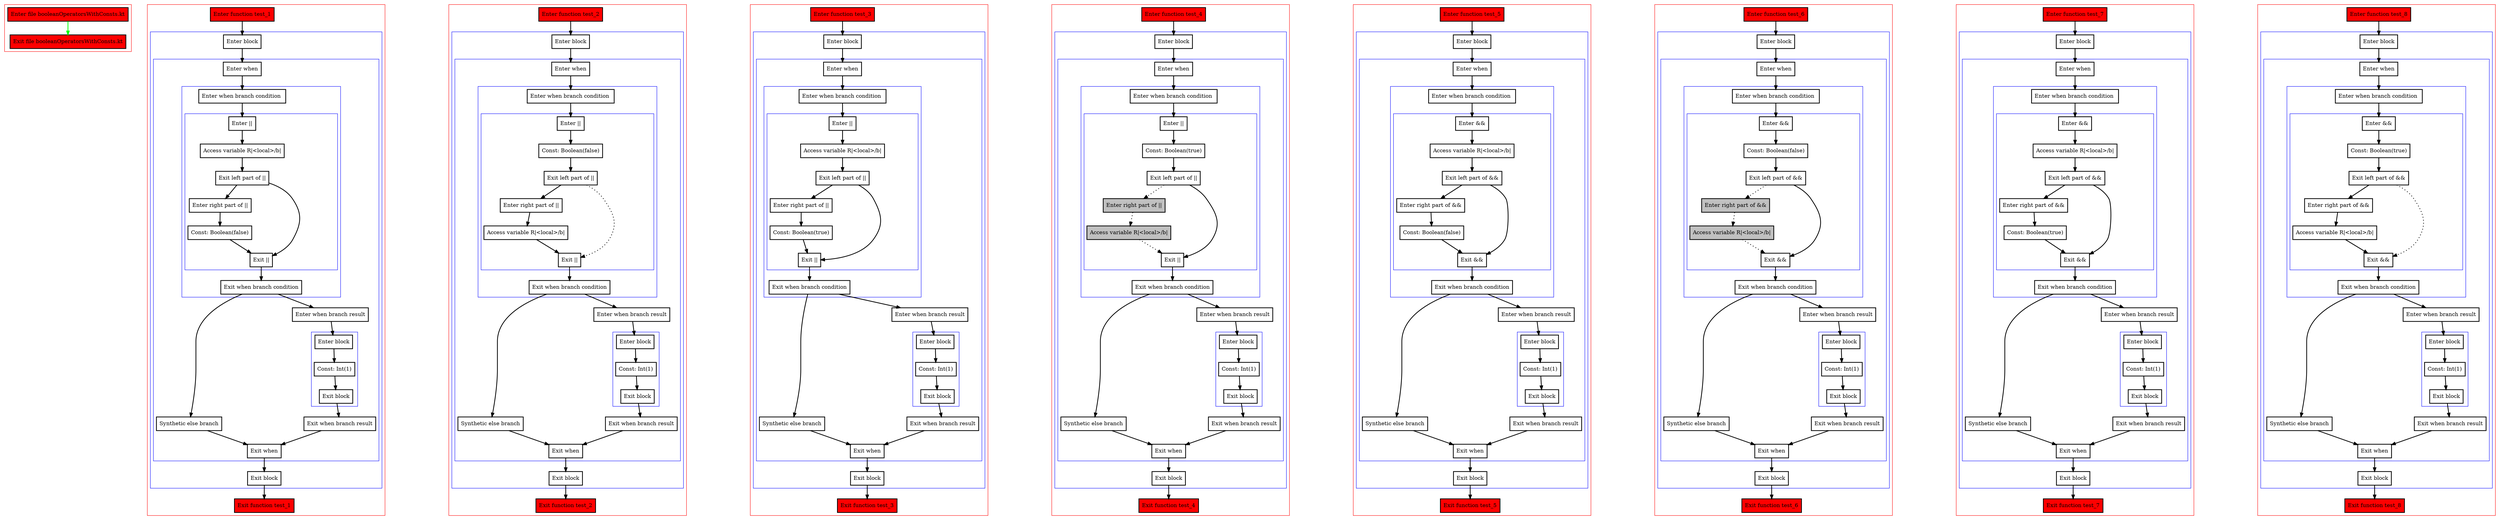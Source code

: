digraph booleanOperatorsWithConsts_kt {
    graph [nodesep=3]
    node [shape=box penwidth=2]
    edge [penwidth=2]

    subgraph cluster_0 {
        color=red
        0 [label="Enter file booleanOperatorsWithConsts.kt" style="filled" fillcolor=red];
        1 [label="Exit file booleanOperatorsWithConsts.kt" style="filled" fillcolor=red];
    }
    0 -> {1} [color=green];

    subgraph cluster_1 {
        color=red
        2 [label="Enter function test_1" style="filled" fillcolor=red];
        subgraph cluster_2 {
            color=blue
            3 [label="Enter block"];
            subgraph cluster_3 {
                color=blue
                4 [label="Enter when"];
                subgraph cluster_4 {
                    color=blue
                    5 [label="Enter when branch condition "];
                    subgraph cluster_5 {
                        color=blue
                        6 [label="Enter ||"];
                        7 [label="Access variable R|<local>/b|"];
                        8 [label="Exit left part of ||"];
                        9 [label="Enter right part of ||"];
                        10 [label="Const: Boolean(false)"];
                        11 [label="Exit ||"];
                    }
                    12 [label="Exit when branch condition"];
                }
                13 [label="Synthetic else branch"];
                14 [label="Enter when branch result"];
                subgraph cluster_6 {
                    color=blue
                    15 [label="Enter block"];
                    16 [label="Const: Int(1)"];
                    17 [label="Exit block"];
                }
                18 [label="Exit when branch result"];
                19 [label="Exit when"];
            }
            20 [label="Exit block"];
        }
        21 [label="Exit function test_1" style="filled" fillcolor=red];
    }
    2 -> {3};
    3 -> {4};
    4 -> {5};
    5 -> {6};
    6 -> {7};
    7 -> {8};
    8 -> {9 11};
    9 -> {10};
    10 -> {11};
    11 -> {12};
    12 -> {13 14};
    13 -> {19};
    14 -> {15};
    15 -> {16};
    16 -> {17};
    17 -> {18};
    18 -> {19};
    19 -> {20};
    20 -> {21};

    subgraph cluster_7 {
        color=red
        22 [label="Enter function test_2" style="filled" fillcolor=red];
        subgraph cluster_8 {
            color=blue
            23 [label="Enter block"];
            subgraph cluster_9 {
                color=blue
                24 [label="Enter when"];
                subgraph cluster_10 {
                    color=blue
                    25 [label="Enter when branch condition "];
                    subgraph cluster_11 {
                        color=blue
                        26 [label="Enter ||"];
                        27 [label="Const: Boolean(false)"];
                        28 [label="Exit left part of ||"];
                        29 [label="Enter right part of ||"];
                        30 [label="Access variable R|<local>/b|"];
                        31 [label="Exit ||"];
                    }
                    32 [label="Exit when branch condition"];
                }
                33 [label="Synthetic else branch"];
                34 [label="Enter when branch result"];
                subgraph cluster_12 {
                    color=blue
                    35 [label="Enter block"];
                    36 [label="Const: Int(1)"];
                    37 [label="Exit block"];
                }
                38 [label="Exit when branch result"];
                39 [label="Exit when"];
            }
            40 [label="Exit block"];
        }
        41 [label="Exit function test_2" style="filled" fillcolor=red];
    }
    22 -> {23};
    23 -> {24};
    24 -> {25};
    25 -> {26};
    26 -> {27};
    27 -> {28};
    28 -> {29};
    28 -> {31} [style=dotted];
    29 -> {30};
    30 -> {31};
    31 -> {32};
    32 -> {33 34};
    33 -> {39};
    34 -> {35};
    35 -> {36};
    36 -> {37};
    37 -> {38};
    38 -> {39};
    39 -> {40};
    40 -> {41};

    subgraph cluster_13 {
        color=red
        42 [label="Enter function test_3" style="filled" fillcolor=red];
        subgraph cluster_14 {
            color=blue
            43 [label="Enter block"];
            subgraph cluster_15 {
                color=blue
                44 [label="Enter when"];
                subgraph cluster_16 {
                    color=blue
                    45 [label="Enter when branch condition "];
                    subgraph cluster_17 {
                        color=blue
                        46 [label="Enter ||"];
                        47 [label="Access variable R|<local>/b|"];
                        48 [label="Exit left part of ||"];
                        49 [label="Enter right part of ||"];
                        50 [label="Const: Boolean(true)"];
                        51 [label="Exit ||"];
                    }
                    52 [label="Exit when branch condition"];
                }
                53 [label="Synthetic else branch"];
                54 [label="Enter when branch result"];
                subgraph cluster_18 {
                    color=blue
                    55 [label="Enter block"];
                    56 [label="Const: Int(1)"];
                    57 [label="Exit block"];
                }
                58 [label="Exit when branch result"];
                59 [label="Exit when"];
            }
            60 [label="Exit block"];
        }
        61 [label="Exit function test_3" style="filled" fillcolor=red];
    }
    42 -> {43};
    43 -> {44};
    44 -> {45};
    45 -> {46};
    46 -> {47};
    47 -> {48};
    48 -> {49 51};
    49 -> {50};
    50 -> {51};
    51 -> {52};
    52 -> {53 54};
    53 -> {59};
    54 -> {55};
    55 -> {56};
    56 -> {57};
    57 -> {58};
    58 -> {59};
    59 -> {60};
    60 -> {61};

    subgraph cluster_19 {
        color=red
        62 [label="Enter function test_4" style="filled" fillcolor=red];
        subgraph cluster_20 {
            color=blue
            63 [label="Enter block"];
            subgraph cluster_21 {
                color=blue
                64 [label="Enter when"];
                subgraph cluster_22 {
                    color=blue
                    65 [label="Enter when branch condition "];
                    subgraph cluster_23 {
                        color=blue
                        66 [label="Enter ||"];
                        67 [label="Const: Boolean(true)"];
                        68 [label="Exit left part of ||"];
                        69 [label="Enter right part of ||" style="filled" fillcolor=gray];
                        70 [label="Access variable R|<local>/b|" style="filled" fillcolor=gray];
                        71 [label="Exit ||"];
                    }
                    72 [label="Exit when branch condition"];
                }
                73 [label="Synthetic else branch"];
                74 [label="Enter when branch result"];
                subgraph cluster_24 {
                    color=blue
                    75 [label="Enter block"];
                    76 [label="Const: Int(1)"];
                    77 [label="Exit block"];
                }
                78 [label="Exit when branch result"];
                79 [label="Exit when"];
            }
            80 [label="Exit block"];
        }
        81 [label="Exit function test_4" style="filled" fillcolor=red];
    }
    62 -> {63};
    63 -> {64};
    64 -> {65};
    65 -> {66};
    66 -> {67};
    67 -> {68};
    68 -> {71};
    68 -> {69} [style=dotted];
    69 -> {70} [style=dotted];
    70 -> {71} [style=dotted];
    71 -> {72};
    72 -> {73 74};
    73 -> {79};
    74 -> {75};
    75 -> {76};
    76 -> {77};
    77 -> {78};
    78 -> {79};
    79 -> {80};
    80 -> {81};

    subgraph cluster_25 {
        color=red
        82 [label="Enter function test_5" style="filled" fillcolor=red];
        subgraph cluster_26 {
            color=blue
            83 [label="Enter block"];
            subgraph cluster_27 {
                color=blue
                84 [label="Enter when"];
                subgraph cluster_28 {
                    color=blue
                    85 [label="Enter when branch condition "];
                    subgraph cluster_29 {
                        color=blue
                        86 [label="Enter &&"];
                        87 [label="Access variable R|<local>/b|"];
                        88 [label="Exit left part of &&"];
                        89 [label="Enter right part of &&"];
                        90 [label="Const: Boolean(false)"];
                        91 [label="Exit &&"];
                    }
                    92 [label="Exit when branch condition"];
                }
                93 [label="Synthetic else branch"];
                94 [label="Enter when branch result"];
                subgraph cluster_30 {
                    color=blue
                    95 [label="Enter block"];
                    96 [label="Const: Int(1)"];
                    97 [label="Exit block"];
                }
                98 [label="Exit when branch result"];
                99 [label="Exit when"];
            }
            100 [label="Exit block"];
        }
        101 [label="Exit function test_5" style="filled" fillcolor=red];
    }
    82 -> {83};
    83 -> {84};
    84 -> {85};
    85 -> {86};
    86 -> {87};
    87 -> {88};
    88 -> {89 91};
    89 -> {90};
    90 -> {91};
    91 -> {92};
    92 -> {93 94};
    93 -> {99};
    94 -> {95};
    95 -> {96};
    96 -> {97};
    97 -> {98};
    98 -> {99};
    99 -> {100};
    100 -> {101};

    subgraph cluster_31 {
        color=red
        102 [label="Enter function test_6" style="filled" fillcolor=red];
        subgraph cluster_32 {
            color=blue
            103 [label="Enter block"];
            subgraph cluster_33 {
                color=blue
                104 [label="Enter when"];
                subgraph cluster_34 {
                    color=blue
                    105 [label="Enter when branch condition "];
                    subgraph cluster_35 {
                        color=blue
                        106 [label="Enter &&"];
                        107 [label="Const: Boolean(false)"];
                        108 [label="Exit left part of &&"];
                        109 [label="Enter right part of &&" style="filled" fillcolor=gray];
                        110 [label="Access variable R|<local>/b|" style="filled" fillcolor=gray];
                        111 [label="Exit &&"];
                    }
                    112 [label="Exit when branch condition"];
                }
                113 [label="Synthetic else branch"];
                114 [label="Enter when branch result"];
                subgraph cluster_36 {
                    color=blue
                    115 [label="Enter block"];
                    116 [label="Const: Int(1)"];
                    117 [label="Exit block"];
                }
                118 [label="Exit when branch result"];
                119 [label="Exit when"];
            }
            120 [label="Exit block"];
        }
        121 [label="Exit function test_6" style="filled" fillcolor=red];
    }
    102 -> {103};
    103 -> {104};
    104 -> {105};
    105 -> {106};
    106 -> {107};
    107 -> {108};
    108 -> {111};
    108 -> {109} [style=dotted];
    109 -> {110} [style=dotted];
    110 -> {111} [style=dotted];
    111 -> {112};
    112 -> {113 114};
    113 -> {119};
    114 -> {115};
    115 -> {116};
    116 -> {117};
    117 -> {118};
    118 -> {119};
    119 -> {120};
    120 -> {121};

    subgraph cluster_37 {
        color=red
        122 [label="Enter function test_7" style="filled" fillcolor=red];
        subgraph cluster_38 {
            color=blue
            123 [label="Enter block"];
            subgraph cluster_39 {
                color=blue
                124 [label="Enter when"];
                subgraph cluster_40 {
                    color=blue
                    125 [label="Enter when branch condition "];
                    subgraph cluster_41 {
                        color=blue
                        126 [label="Enter &&"];
                        127 [label="Access variable R|<local>/b|"];
                        128 [label="Exit left part of &&"];
                        129 [label="Enter right part of &&"];
                        130 [label="Const: Boolean(true)"];
                        131 [label="Exit &&"];
                    }
                    132 [label="Exit when branch condition"];
                }
                133 [label="Synthetic else branch"];
                134 [label="Enter when branch result"];
                subgraph cluster_42 {
                    color=blue
                    135 [label="Enter block"];
                    136 [label="Const: Int(1)"];
                    137 [label="Exit block"];
                }
                138 [label="Exit when branch result"];
                139 [label="Exit when"];
            }
            140 [label="Exit block"];
        }
        141 [label="Exit function test_7" style="filled" fillcolor=red];
    }
    122 -> {123};
    123 -> {124};
    124 -> {125};
    125 -> {126};
    126 -> {127};
    127 -> {128};
    128 -> {129 131};
    129 -> {130};
    130 -> {131};
    131 -> {132};
    132 -> {133 134};
    133 -> {139};
    134 -> {135};
    135 -> {136};
    136 -> {137};
    137 -> {138};
    138 -> {139};
    139 -> {140};
    140 -> {141};

    subgraph cluster_43 {
        color=red
        142 [label="Enter function test_8" style="filled" fillcolor=red];
        subgraph cluster_44 {
            color=blue
            143 [label="Enter block"];
            subgraph cluster_45 {
                color=blue
                144 [label="Enter when"];
                subgraph cluster_46 {
                    color=blue
                    145 [label="Enter when branch condition "];
                    subgraph cluster_47 {
                        color=blue
                        146 [label="Enter &&"];
                        147 [label="Const: Boolean(true)"];
                        148 [label="Exit left part of &&"];
                        149 [label="Enter right part of &&"];
                        150 [label="Access variable R|<local>/b|"];
                        151 [label="Exit &&"];
                    }
                    152 [label="Exit when branch condition"];
                }
                153 [label="Synthetic else branch"];
                154 [label="Enter when branch result"];
                subgraph cluster_48 {
                    color=blue
                    155 [label="Enter block"];
                    156 [label="Const: Int(1)"];
                    157 [label="Exit block"];
                }
                158 [label="Exit when branch result"];
                159 [label="Exit when"];
            }
            160 [label="Exit block"];
        }
        161 [label="Exit function test_8" style="filled" fillcolor=red];
    }
    142 -> {143};
    143 -> {144};
    144 -> {145};
    145 -> {146};
    146 -> {147};
    147 -> {148};
    148 -> {149};
    148 -> {151} [style=dotted];
    149 -> {150};
    150 -> {151};
    151 -> {152};
    152 -> {153 154};
    153 -> {159};
    154 -> {155};
    155 -> {156};
    156 -> {157};
    157 -> {158};
    158 -> {159};
    159 -> {160};
    160 -> {161};

}
